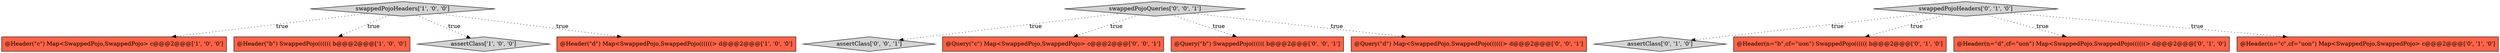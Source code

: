digraph {
3 [style = filled, label = "@Header(\"c\") Map<SwappedPojo,SwappedPojo> c@@@2@@@['1', '0', '0']", fillcolor = tomato, shape = box image = "AAA0AAABBB1BBB"];
4 [style = filled, label = "@Header(\"b\") SwappedPojo(((((( b@@@2@@@['1', '0', '0']", fillcolor = tomato, shape = box image = "AAA0AAABBB1BBB"];
1 [style = filled, label = "swappedPojoHeaders['1', '0', '0']", fillcolor = lightgray, shape = diamond image = "AAA0AAABBB1BBB"];
12 [style = filled, label = "assertClass['0', '0', '1']", fillcolor = lightgray, shape = diamond image = "AAA0AAABBB3BBB"];
5 [style = filled, label = "assertClass['0', '1', '0']", fillcolor = lightgray, shape = diamond image = "AAA0AAABBB2BBB"];
6 [style = filled, label = "@Header(n=\"b\",cf=\"uon\") SwappedPojo(((((( b@@@2@@@['0', '1', '0']", fillcolor = tomato, shape = box image = "AAA0AAABBB2BBB"];
8 [style = filled, label = "@Header(n=\"d\",cf=\"uon\") Map<SwappedPojo,SwappedPojo((((((> d@@@2@@@['0', '1', '0']", fillcolor = tomato, shape = box image = "AAA0AAABBB2BBB"];
0 [style = filled, label = "assertClass['1', '0', '0']", fillcolor = lightgray, shape = diamond image = "AAA0AAABBB1BBB"];
10 [style = filled, label = "@Query(\"c\") Map<SwappedPojo,SwappedPojo> c@@@2@@@['0', '0', '1']", fillcolor = tomato, shape = box image = "AAA0AAABBB3BBB"];
2 [style = filled, label = "@Header(\"d\") Map<SwappedPojo,SwappedPojo((((((> d@@@2@@@['1', '0', '0']", fillcolor = tomato, shape = box image = "AAA0AAABBB1BBB"];
14 [style = filled, label = "@Query(\"b\") SwappedPojo(((((( b@@@2@@@['0', '0', '1']", fillcolor = tomato, shape = box image = "AAA0AAABBB3BBB"];
13 [style = filled, label = "@Query(\"d\") Map<SwappedPojo,SwappedPojo((((((> d@@@2@@@['0', '0', '1']", fillcolor = tomato, shape = box image = "AAA0AAABBB3BBB"];
9 [style = filled, label = "@Header(n=\"c\",cf=\"uon\") Map<SwappedPojo,SwappedPojo> c@@@2@@@['0', '1', '0']", fillcolor = tomato, shape = box image = "AAA0AAABBB2BBB"];
11 [style = filled, label = "swappedPojoQueries['0', '0', '1']", fillcolor = lightgray, shape = diamond image = "AAA0AAABBB3BBB"];
7 [style = filled, label = "swappedPojoHeaders['0', '1', '0']", fillcolor = lightgray, shape = diamond image = "AAA0AAABBB2BBB"];
7->6 [style = dotted, label="true"];
1->0 [style = dotted, label="true"];
1->4 [style = dotted, label="true"];
11->13 [style = dotted, label="true"];
7->9 [style = dotted, label="true"];
1->2 [style = dotted, label="true"];
7->8 [style = dotted, label="true"];
11->10 [style = dotted, label="true"];
11->12 [style = dotted, label="true"];
7->5 [style = dotted, label="true"];
1->3 [style = dotted, label="true"];
11->14 [style = dotted, label="true"];
}
